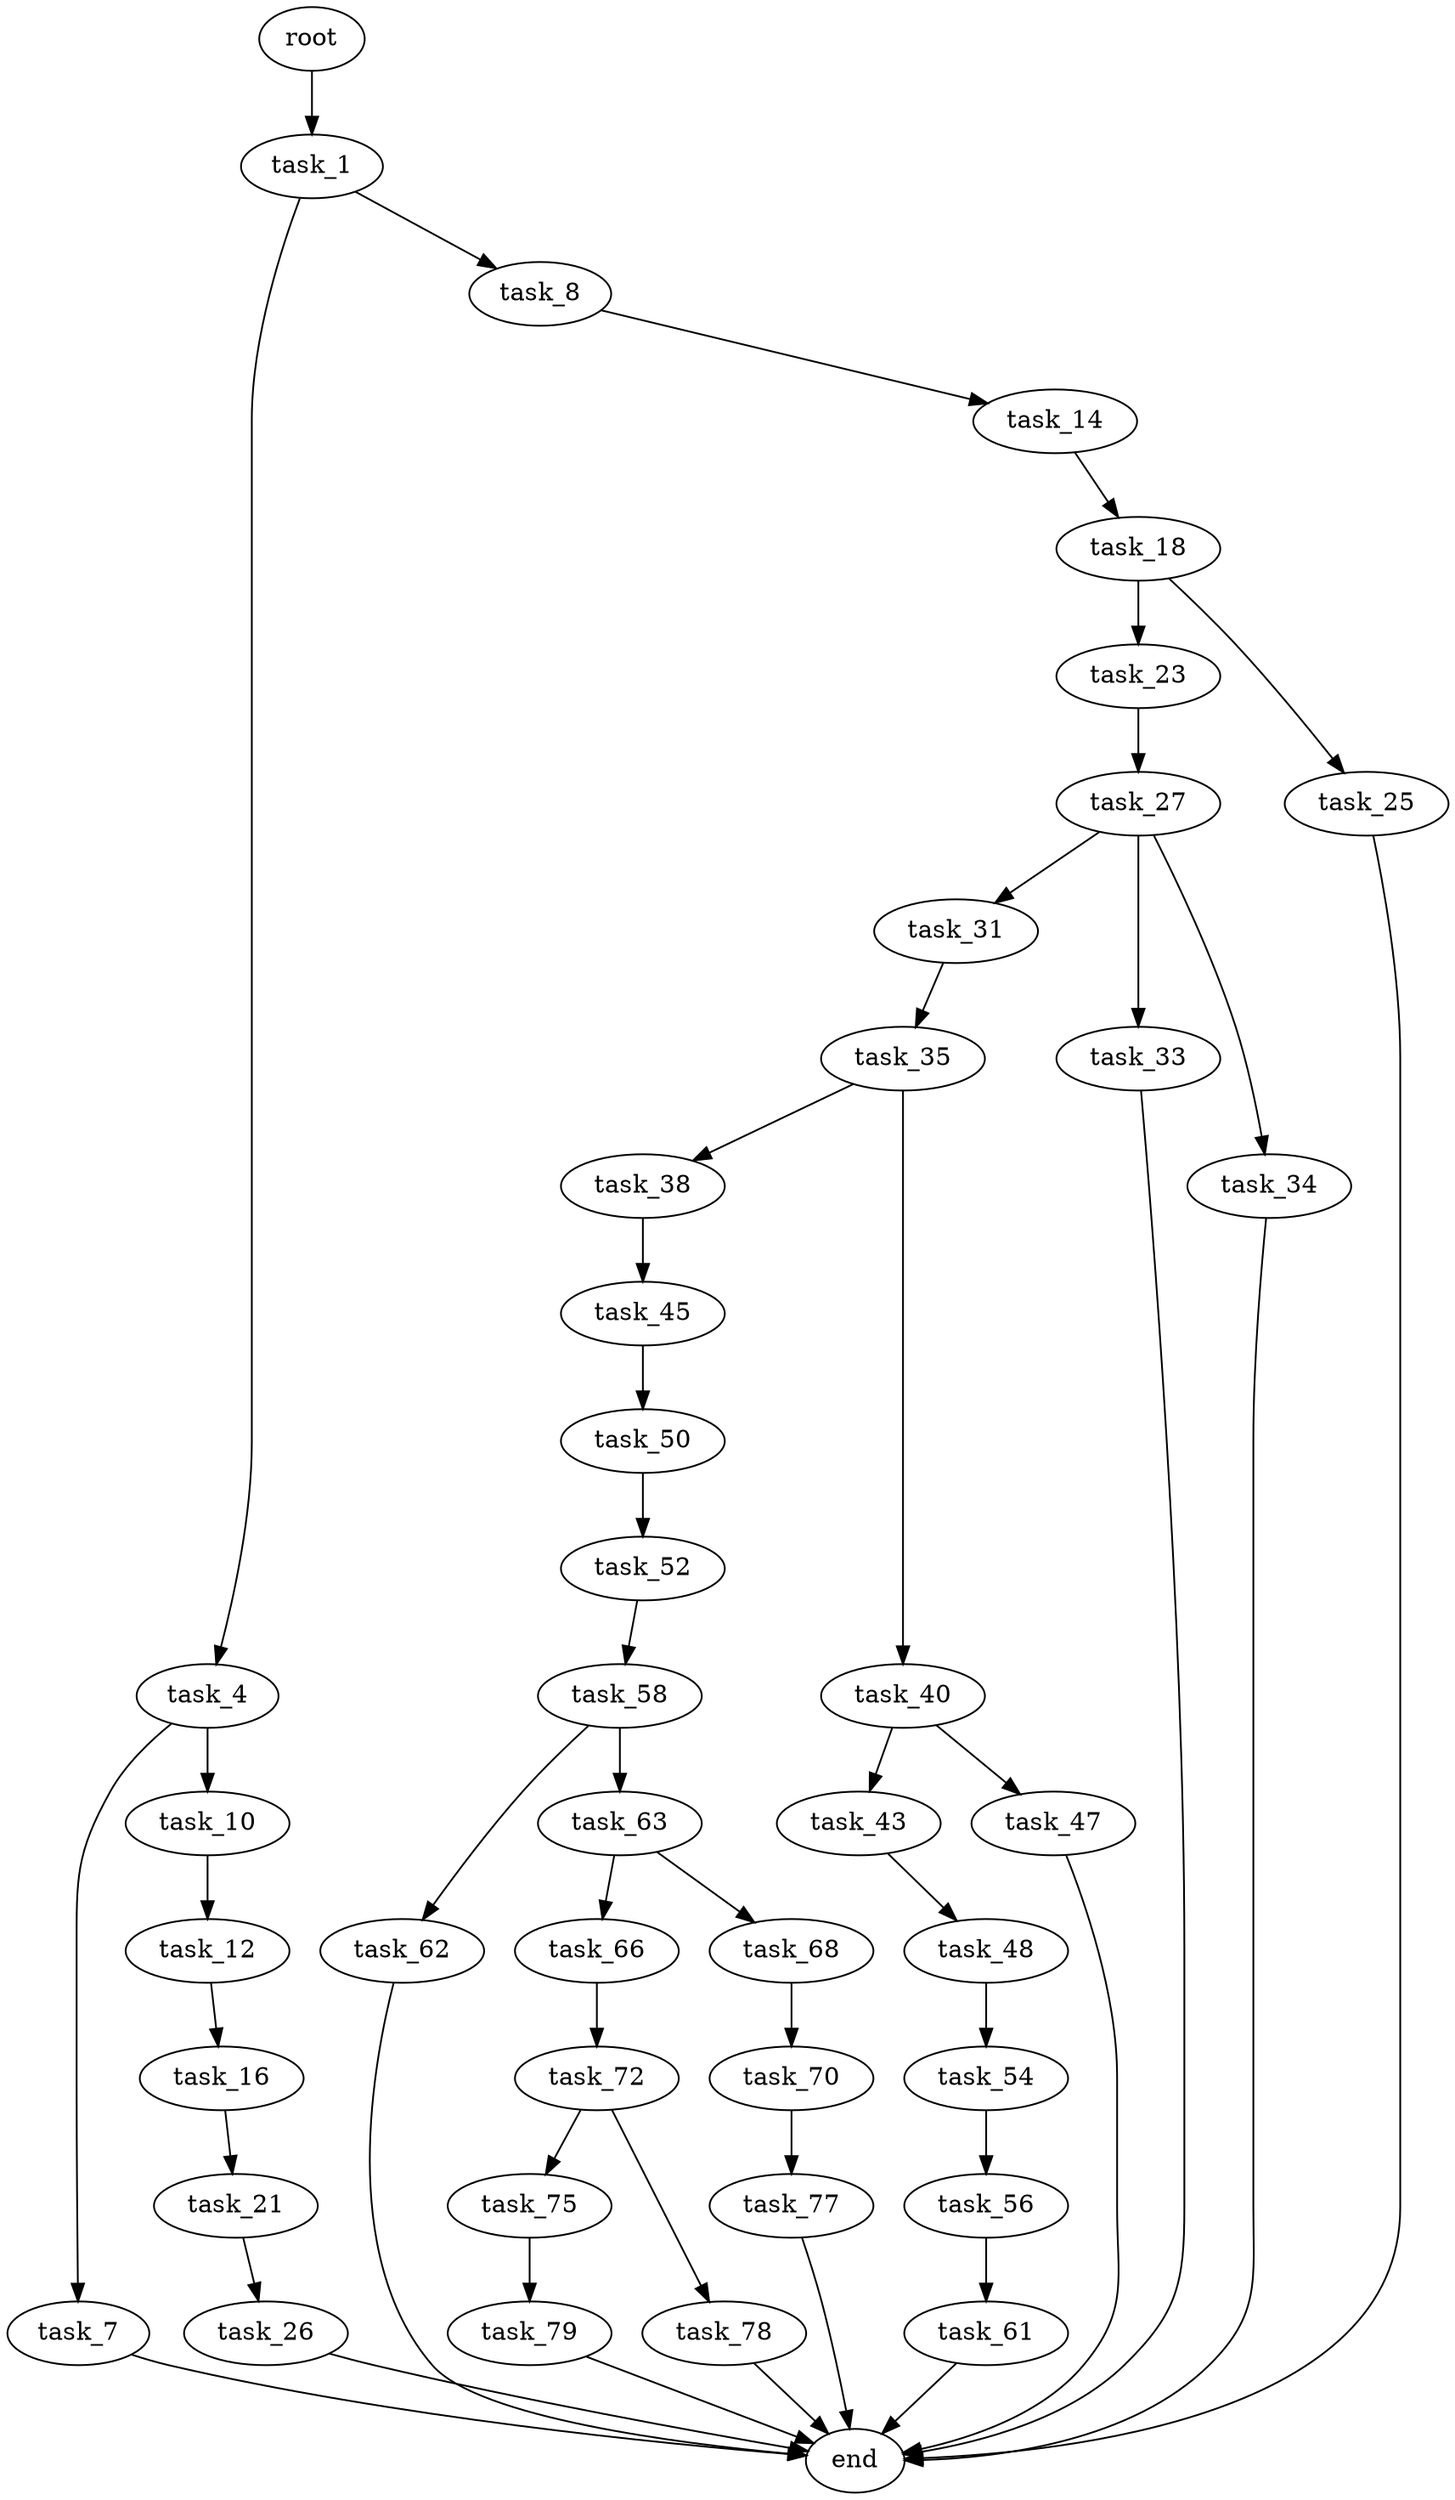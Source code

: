 digraph G {
  root [size="0.000000"];
  task_1 [size="6316401950.000000"];
  task_4 [size="1175952487.000000"];
  task_8 [size="154842099487.000000"];
  task_7 [size="549755813888.000000"];
  task_10 [size="6173976414.000000"];
  end [size="0.000000"];
  task_14 [size="68719476736.000000"];
  task_12 [size="18543439170.000000"];
  task_16 [size="698244705191.000000"];
  task_18 [size="231928233984.000000"];
  task_21 [size="302352095519.000000"];
  task_23 [size="36054855523.000000"];
  task_25 [size="38694413588.000000"];
  task_26 [size="291073740643.000000"];
  task_27 [size="68719476736.000000"];
  task_31 [size="782757789696.000000"];
  task_33 [size="590316476829.000000"];
  task_34 [size="840992470730.000000"];
  task_35 [size="68719476736.000000"];
  task_38 [size="37584909967.000000"];
  task_40 [size="577192683882.000000"];
  task_45 [size="368293445632.000000"];
  task_43 [size="134217728000.000000"];
  task_47 [size="232292468649.000000"];
  task_48 [size="2127417150.000000"];
  task_50 [size="132101757680.000000"];
  task_54 [size="74834007001.000000"];
  task_52 [size="99187700496.000000"];
  task_58 [size="3179056662.000000"];
  task_56 [size="17163723291.000000"];
  task_61 [size="73288611279.000000"];
  task_62 [size="186125487264.000000"];
  task_63 [size="990068121308.000000"];
  task_66 [size="28202534596.000000"];
  task_68 [size="1073741824000.000000"];
  task_72 [size="16210423844.000000"];
  task_70 [size="782757789696.000000"];
  task_77 [size="1073741824000.000000"];
  task_75 [size="868075695016.000000"];
  task_78 [size="169601822484.000000"];
  task_79 [size="28991029248.000000"];

  root -> task_1 [size="1.000000"];
  task_1 -> task_4 [size="134217728.000000"];
  task_1 -> task_8 [size="134217728.000000"];
  task_4 -> task_7 [size="33554432.000000"];
  task_4 -> task_10 [size="33554432.000000"];
  task_8 -> task_14 [size="209715200.000000"];
  task_7 -> end [size="1.000000"];
  task_10 -> task_12 [size="679477248.000000"];
  task_14 -> task_18 [size="134217728.000000"];
  task_12 -> task_16 [size="301989888.000000"];
  task_16 -> task_21 [size="838860800.000000"];
  task_18 -> task_23 [size="301989888.000000"];
  task_18 -> task_25 [size="301989888.000000"];
  task_21 -> task_26 [size="209715200.000000"];
  task_23 -> task_27 [size="679477248.000000"];
  task_25 -> end [size="1.000000"];
  task_26 -> end [size="1.000000"];
  task_27 -> task_31 [size="134217728.000000"];
  task_27 -> task_33 [size="134217728.000000"];
  task_27 -> task_34 [size="134217728.000000"];
  task_31 -> task_35 [size="679477248.000000"];
  task_33 -> end [size="1.000000"];
  task_34 -> end [size="1.000000"];
  task_35 -> task_38 [size="134217728.000000"];
  task_35 -> task_40 [size="134217728.000000"];
  task_38 -> task_45 [size="679477248.000000"];
  task_40 -> task_43 [size="411041792.000000"];
  task_40 -> task_47 [size="411041792.000000"];
  task_45 -> task_50 [size="411041792.000000"];
  task_43 -> task_48 [size="209715200.000000"];
  task_47 -> end [size="1.000000"];
  task_48 -> task_54 [size="33554432.000000"];
  task_50 -> task_52 [size="209715200.000000"];
  task_54 -> task_56 [size="75497472.000000"];
  task_52 -> task_58 [size="134217728.000000"];
  task_58 -> task_62 [size="75497472.000000"];
  task_58 -> task_63 [size="75497472.000000"];
  task_56 -> task_61 [size="679477248.000000"];
  task_61 -> end [size="1.000000"];
  task_62 -> end [size="1.000000"];
  task_63 -> task_66 [size="838860800.000000"];
  task_63 -> task_68 [size="838860800.000000"];
  task_66 -> task_72 [size="33554432.000000"];
  task_68 -> task_70 [size="838860800.000000"];
  task_72 -> task_75 [size="411041792.000000"];
  task_72 -> task_78 [size="411041792.000000"];
  task_70 -> task_77 [size="679477248.000000"];
  task_77 -> end [size="1.000000"];
  task_75 -> task_79 [size="838860800.000000"];
  task_78 -> end [size="1.000000"];
  task_79 -> end [size="1.000000"];
}
